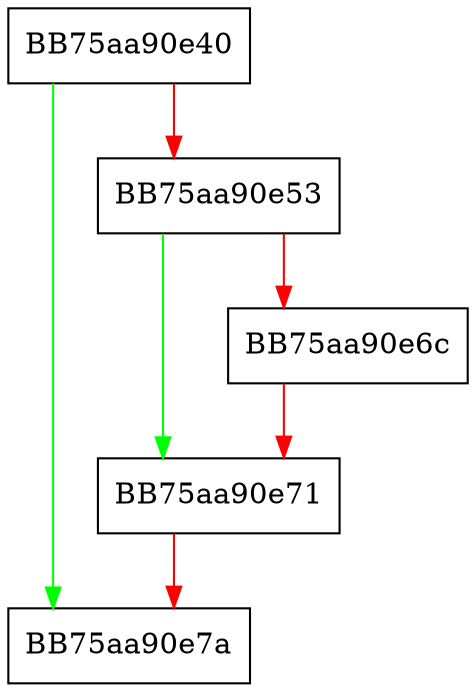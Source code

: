 digraph PurgeCache {
  node [shape="box"];
  graph [splines=ortho];
  BB75aa90e40 -> BB75aa90e7a [color="green"];
  BB75aa90e40 -> BB75aa90e53 [color="red"];
  BB75aa90e53 -> BB75aa90e71 [color="green"];
  BB75aa90e53 -> BB75aa90e6c [color="red"];
  BB75aa90e6c -> BB75aa90e71 [color="red"];
  BB75aa90e71 -> BB75aa90e7a [color="red"];
}